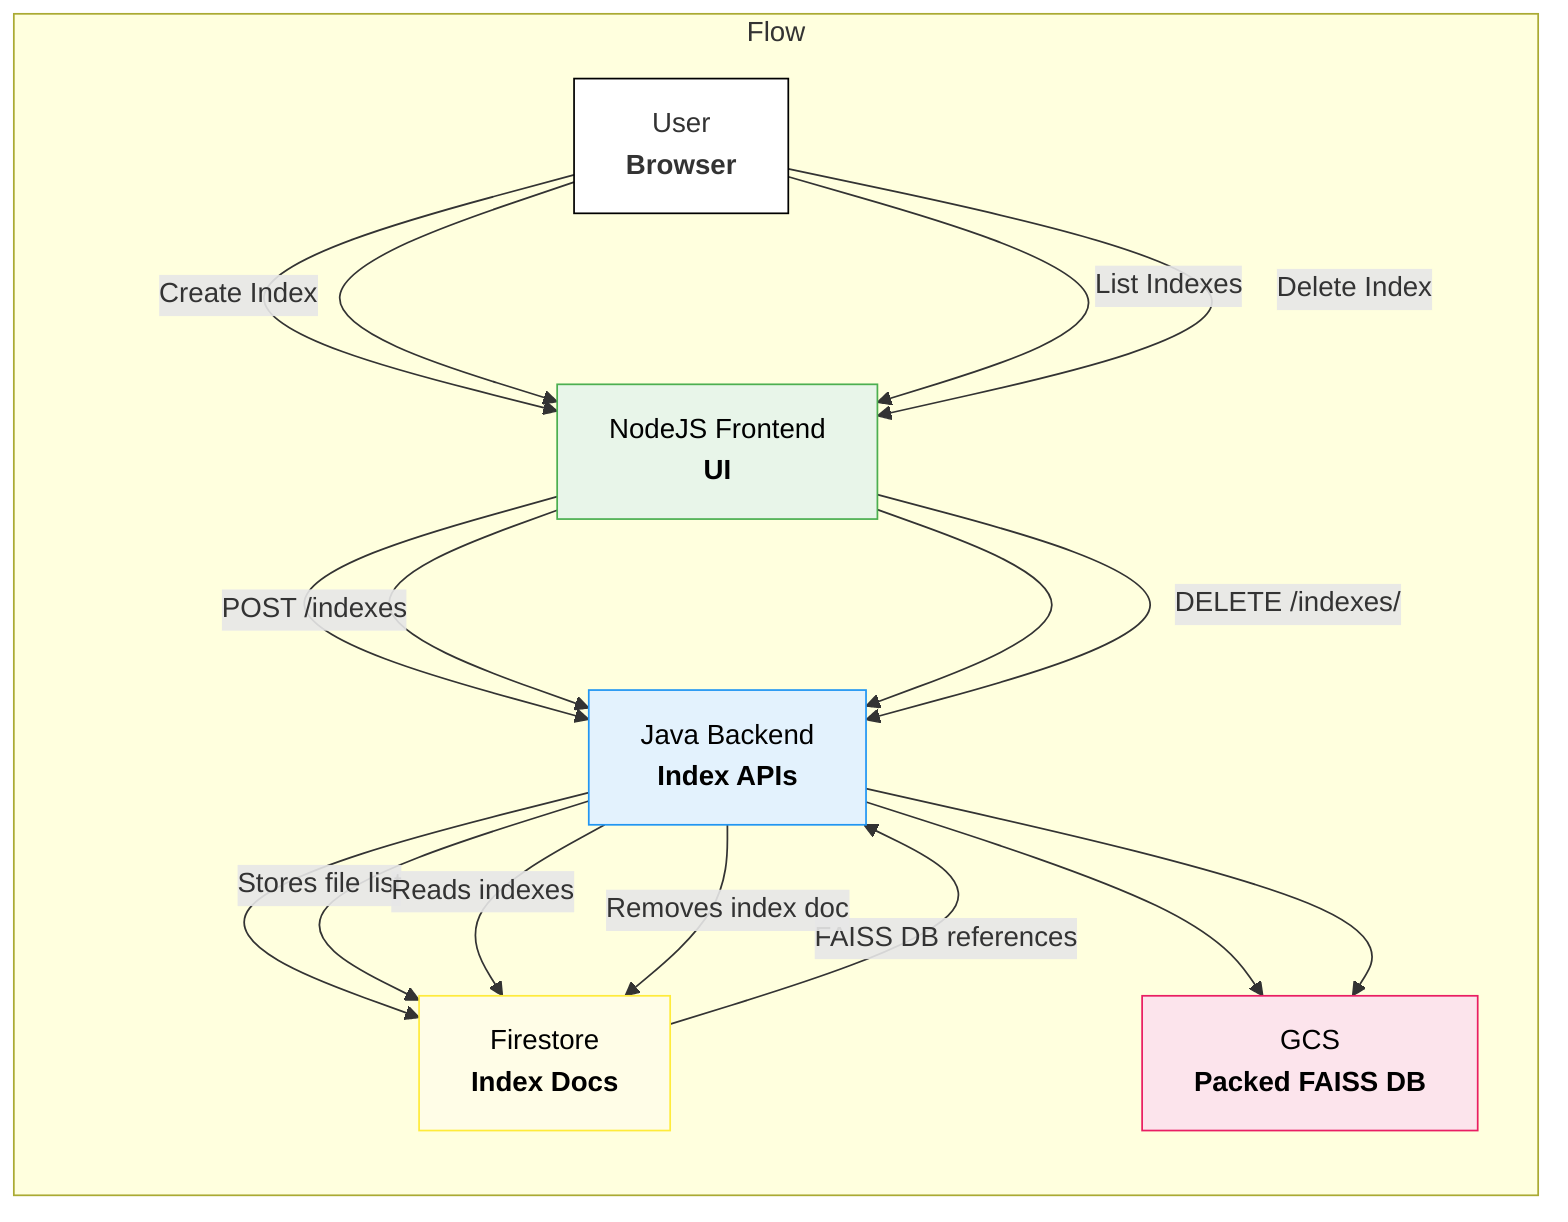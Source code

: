 flowchart LR
    A[User<br/><b>Browser</b>]:::user --> B[NodeJS Frontend<br/><b>UI</b>]:::frontend
    B --> C[Java Backend<br/><b>Index APIs</b>]:::backend
    C --> D[Firestore<br/><b>Index Docs</b>]:::db
    C --> E[GCS<br/><b>Packed FAISS DB<br/><Metadata></b>]:::gcs

    classDef user fill:#fff,stroke:#000,stroke-width:1px
    classDef frontend fill:#E8F5E9,stroke:#4CAF50,color:#000,stroke-width:1px
    classDef backend fill:#E3F2FD,stroke:#2196F3,color:#000,stroke-width:1px
    classDef db fill:#FFFDE7,stroke:#FFEB3B,color:#000,stroke-width:1px
    classDef gcs fill:#FCE4EC,stroke:#E91E63,color:#000,stroke-width:1px

    subgraph Flow
      A -->|Create Index| B -->|POST /indexes| C
      C -->|Stores file list| D

      A -->|List Indexes| B --> C -->|Reads indexes| D 
      D -->|FAISS DB references| C --> E

      A -->|Delete Index| B -->|DELETE /indexes/<id>| C
      C -->|Removes index doc| D
    end